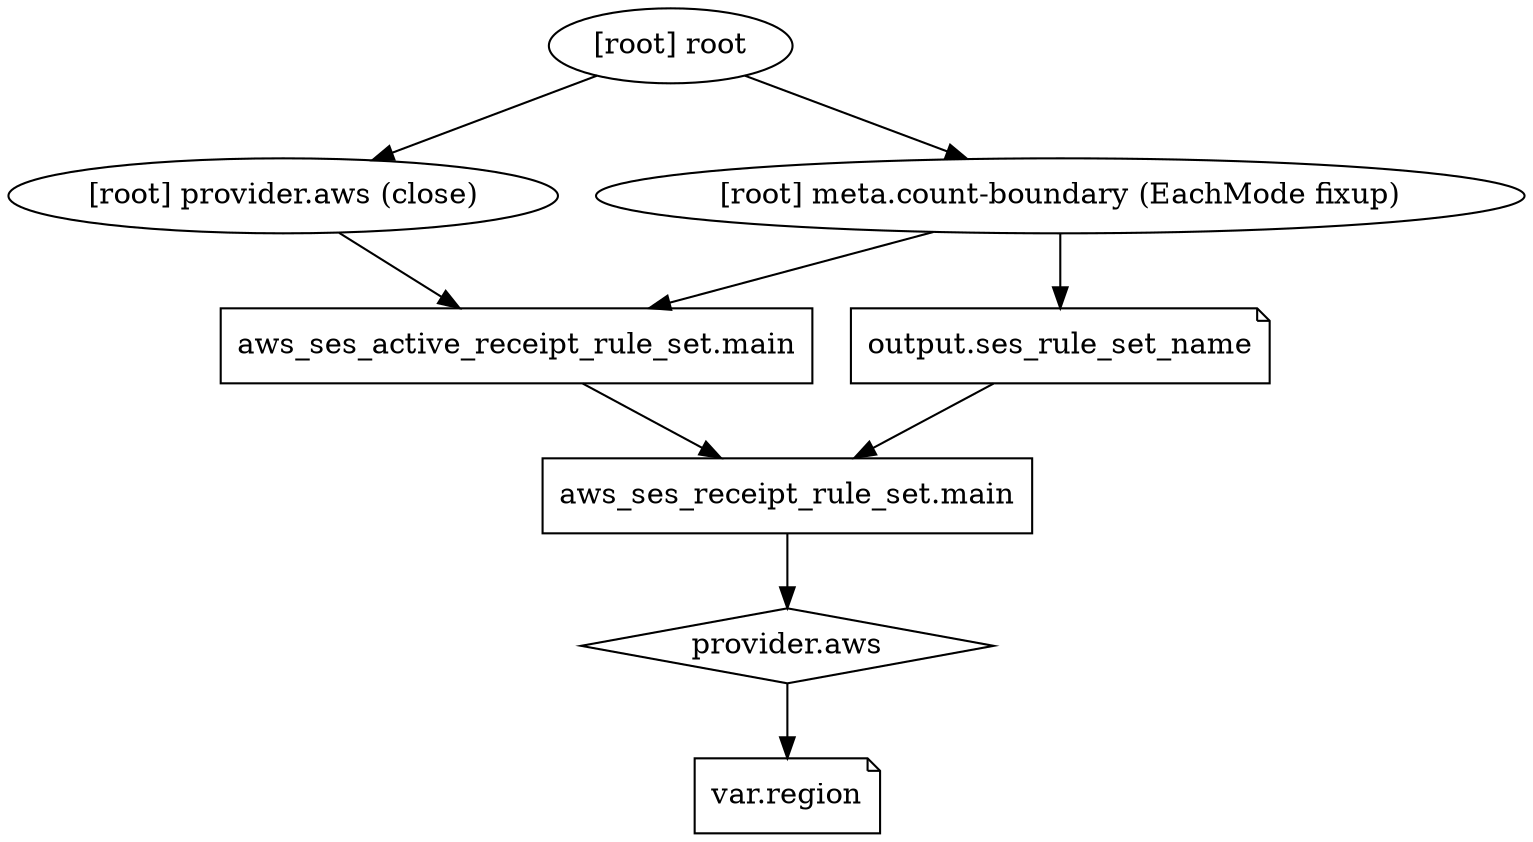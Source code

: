 digraph {
	compound = "true"
	newrank = "true"
	subgraph "root" {
		"[root] aws_ses_active_receipt_rule_set.main" [label = "aws_ses_active_receipt_rule_set.main", shape = "box"]
		"[root] aws_ses_receipt_rule_set.main" [label = "aws_ses_receipt_rule_set.main", shape = "box"]
		"[root] output.ses_rule_set_name" [label = "output.ses_rule_set_name", shape = "note"]
		"[root] provider.aws" [label = "provider.aws", shape = "diamond"]
		"[root] var.region" [label = "var.region", shape = "note"]
		"[root] aws_ses_active_receipt_rule_set.main" -> "[root] aws_ses_receipt_rule_set.main"
		"[root] aws_ses_receipt_rule_set.main" -> "[root] provider.aws"
		"[root] meta.count-boundary (EachMode fixup)" -> "[root] aws_ses_active_receipt_rule_set.main"
		"[root] meta.count-boundary (EachMode fixup)" -> "[root] output.ses_rule_set_name"
		"[root] output.ses_rule_set_name" -> "[root] aws_ses_receipt_rule_set.main"
		"[root] provider.aws (close)" -> "[root] aws_ses_active_receipt_rule_set.main"
		"[root] provider.aws" -> "[root] var.region"
		"[root] root" -> "[root] meta.count-boundary (EachMode fixup)"
		"[root] root" -> "[root] provider.aws (close)"
	}
}

